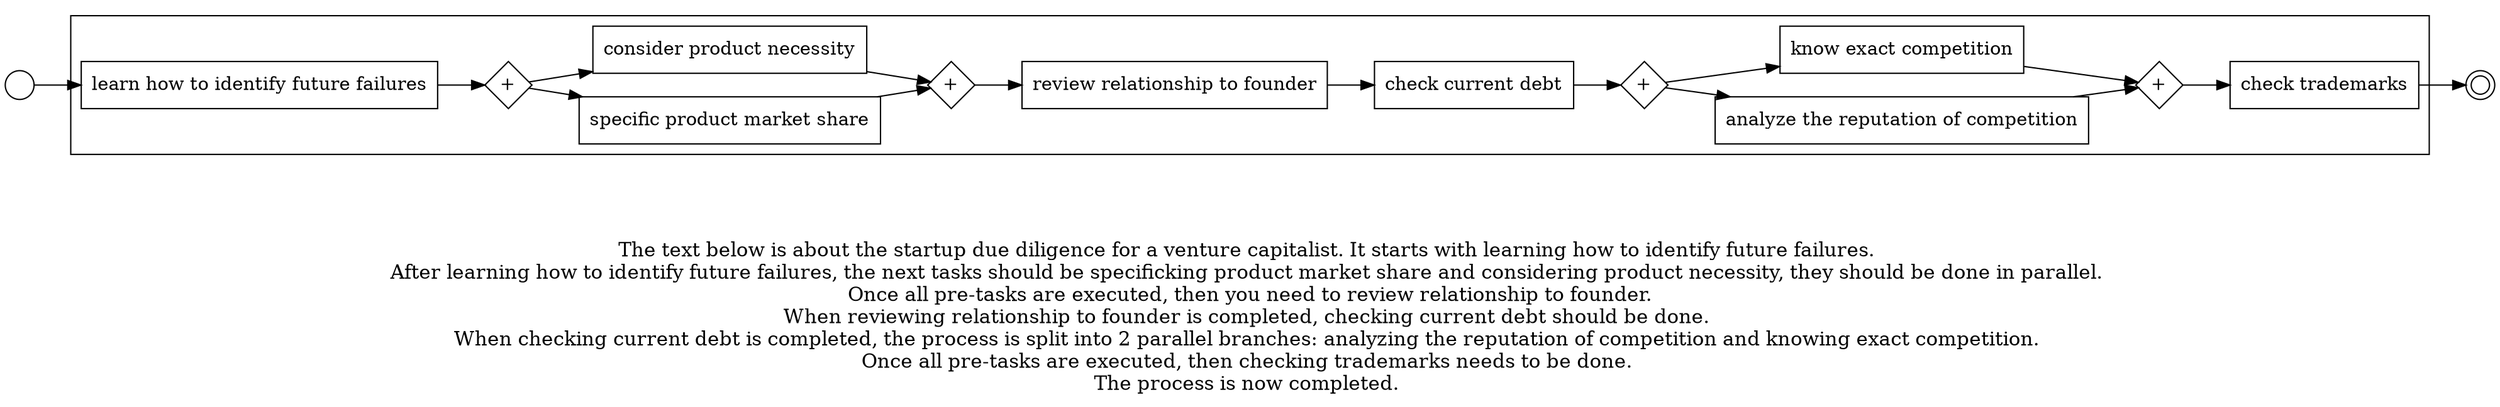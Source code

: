 digraph startup_due_diligence_for_a_venture_capitalist_39 {
	graph [rankdir=LR]
	START_NODE [label="" shape=circle width=0.3]
	subgraph CLUSTER_0 {
		"learn how to identify future failures" [shape=box]
		"AND_SPLIT--2. Filter out the terrible products_PRUH" [label="+" fixedsize=true shape=diamond width=0.5]
		"learn how to identify future failures" -> "AND_SPLIT--2. Filter out the terrible products_PRUH"
		"specific product market share" [shape=box]
		"AND_SPLIT--2. Filter out the terrible products_PRUH" -> "specific product market share"
		"consider product necessity" [shape=box]
		"AND_SPLIT--2. Filter out the terrible products_PRUH" -> "consider product necessity"
		"AND_JOIN--2. Filter out the terrible products_PRUH" [label="+" fixedsize=true shape=diamond width=0.5]
		"specific product market share" -> "AND_JOIN--2. Filter out the terrible products_PRUH"
		"consider product necessity" -> "AND_JOIN--2. Filter out the terrible products_PRUH"
		"review relationship to founder" [shape=box]
		"AND_JOIN--2. Filter out the terrible products_PRUH" -> "review relationship to founder"
		"check current debt" [shape=box]
		"review relationship to founder" -> "check current debt"
		"AND_SPLIT--5. Evaluate the Competition_RB0Y" [label="+" fixedsize=true shape=diamond width=0.5]
		"check current debt" -> "AND_SPLIT--5. Evaluate the Competition_RB0Y"
		"analyze the reputation of competition" [shape=box]
		"AND_SPLIT--5. Evaluate the Competition_RB0Y" -> "analyze the reputation of competition"
		"know exact competition" [shape=box]
		"AND_SPLIT--5. Evaluate the Competition_RB0Y" -> "know exact competition"
		"AND_JOIN--5. Evaluate the Competition_RB0Y" [label="+" fixedsize=true shape=diamond width=0.5]
		"analyze the reputation of competition" -> "AND_JOIN--5. Evaluate the Competition_RB0Y"
		"know exact competition" -> "AND_JOIN--5. Evaluate the Competition_RB0Y"
		"check trademarks" [shape=box]
		"AND_JOIN--5. Evaluate the Competition_RB0Y" -> "check trademarks"
	}
	START_NODE -> "learn how to identify future failures"
	END_NODE [label="" shape=doublecircle width=0.2]
	"check trademarks" -> END_NODE
	fontsize=15 label="\n\n
The text below is about the startup due diligence for a venture capitalist. It starts with learning how to identify future failures. 
After learning how to identify future failures, the next tasks should be specificking product market share and considering product necessity, they should be done in parallel. 
Once all pre-tasks are executed, then you need to review relationship to founder.
When reviewing relationship to founder is completed, checking current debt should be done. 
When checking current debt is completed, the process is split into 2 parallel branches: analyzing the reputation of competition and knowing exact competition. 
Once all pre-tasks are executed, then checking trademarks needs to be done. 
The process is now completed. 
"
}
